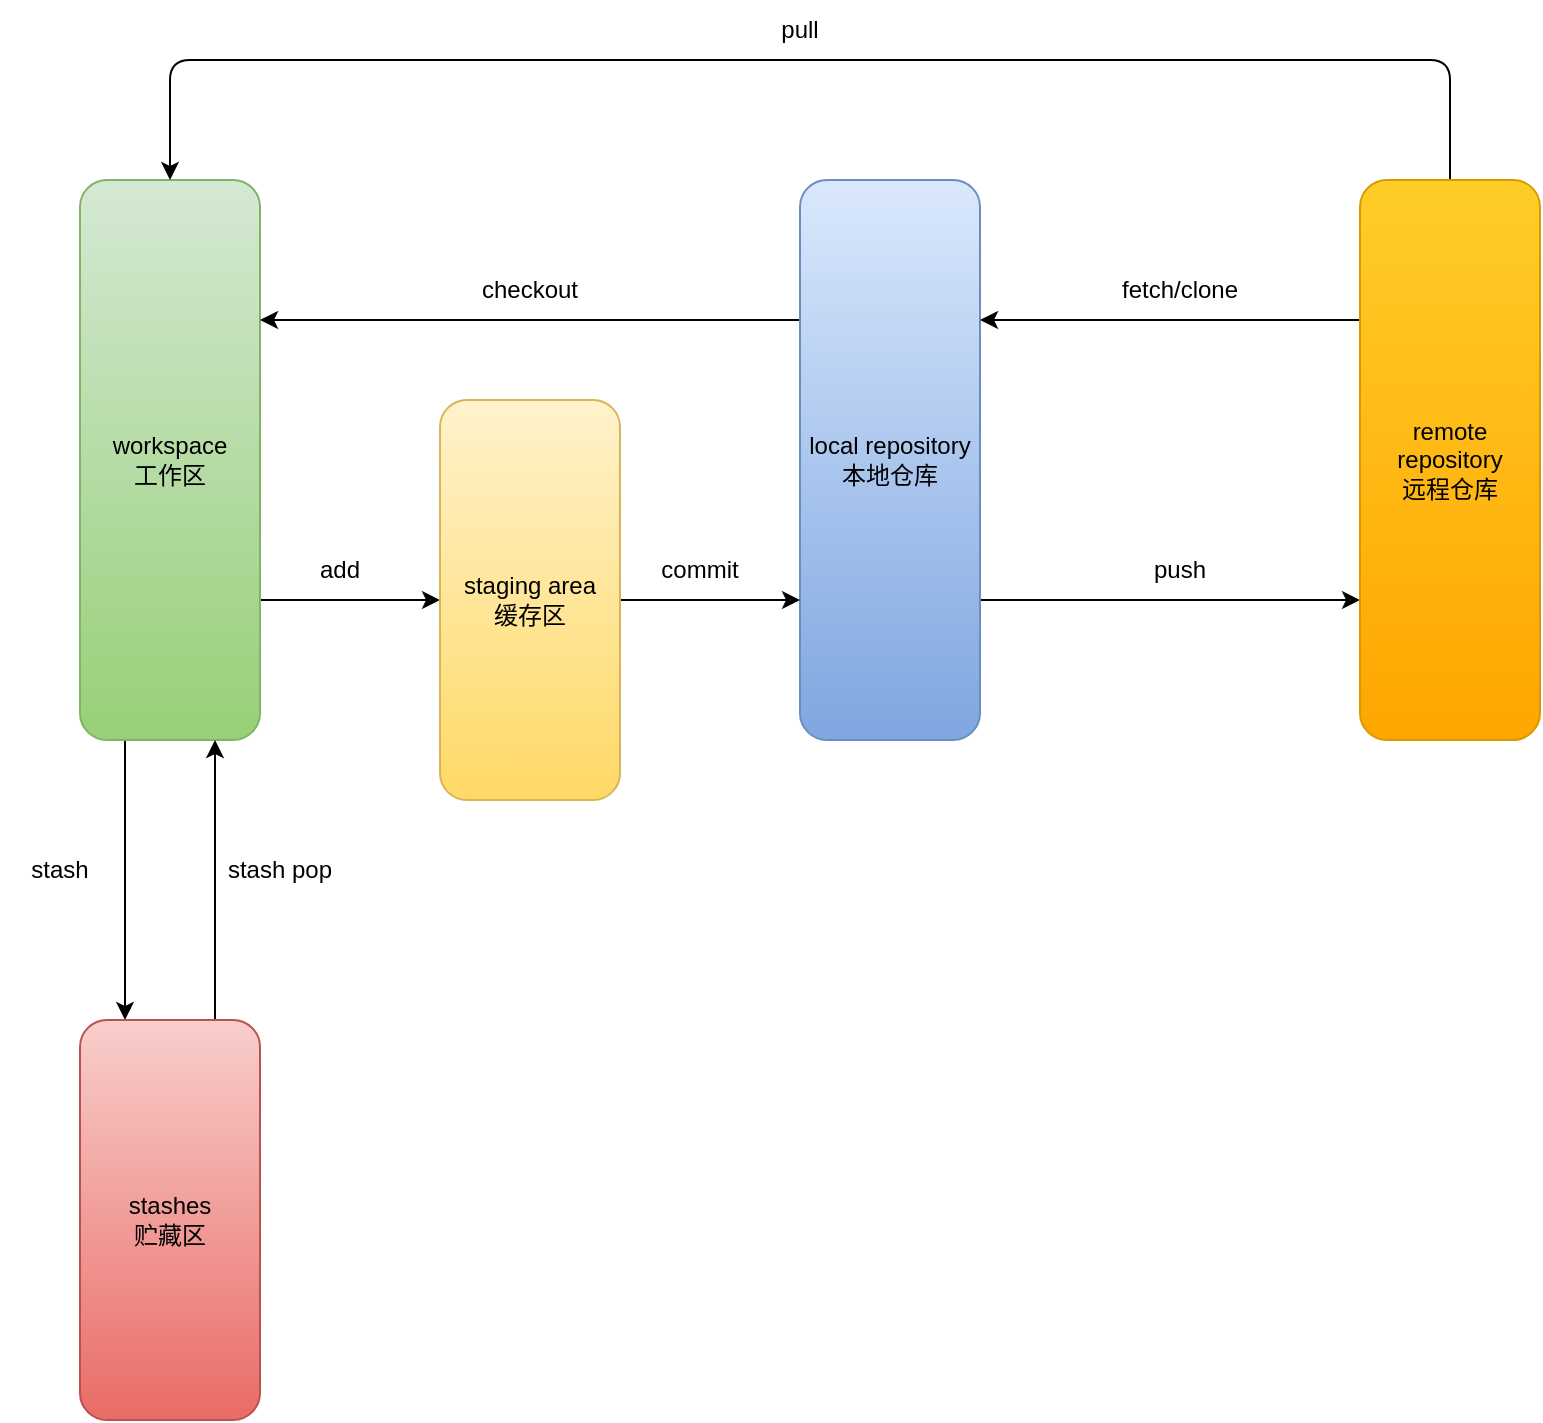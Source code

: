 <mxfile version="20.8.13" type="device"><diagram name="第 1 页" id="ByXZaF-jFukmSwenKE4_"><mxGraphModel dx="1387" dy="796" grid="1" gridSize="10" guides="1" tooltips="1" connect="1" arrows="1" fold="1" page="1" pageScale="1" pageWidth="827" pageHeight="1169" math="0" shadow="0"><root><mxCell id="0"/><mxCell id="1" parent="0"/><mxCell id="fH-uefzBKEL2Ob6mqnrD-27" style="edgeStyle=orthogonalEdgeStyle;rounded=1;orthogonalLoop=1;jettySize=auto;html=1;exitX=1;exitY=0.75;exitDx=0;exitDy=0;" edge="1" parent="1" source="fH-uefzBKEL2Ob6mqnrD-11" target="fH-uefzBKEL2Ob6mqnrD-13"><mxGeometry relative="1" as="geometry"/></mxCell><mxCell id="fH-uefzBKEL2Ob6mqnrD-37" style="edgeStyle=orthogonalEdgeStyle;rounded=1;orthogonalLoop=1;jettySize=auto;html=1;exitX=0.25;exitY=1;exitDx=0;exitDy=0;entryX=0.25;entryY=0;entryDx=0;entryDy=0;" edge="1" parent="1" source="fH-uefzBKEL2Ob6mqnrD-11" target="fH-uefzBKEL2Ob6mqnrD-36"><mxGeometry relative="1" as="geometry"/></mxCell><mxCell id="fH-uefzBKEL2Ob6mqnrD-11" value="workspace&lt;br&gt;工作区" style="rounded=1;whiteSpace=wrap;html=1;fillColor=#d5e8d4;strokeColor=#82b366;gradientColor=#97d077;" vertex="1" parent="1"><mxGeometry x="40" y="220" width="90" height="280" as="geometry"/></mxCell><mxCell id="fH-uefzBKEL2Ob6mqnrD-22" style="edgeStyle=orthogonalEdgeStyle;rounded=1;orthogonalLoop=1;jettySize=auto;html=1;exitX=1;exitY=0.75;exitDx=0;exitDy=0;entryX=0;entryY=0.75;entryDx=0;entryDy=0;" edge="1" parent="1" source="fH-uefzBKEL2Ob6mqnrD-12" target="fH-uefzBKEL2Ob6mqnrD-19"><mxGeometry relative="1" as="geometry"/></mxCell><mxCell id="fH-uefzBKEL2Ob6mqnrD-24" style="edgeStyle=orthogonalEdgeStyle;rounded=1;orthogonalLoop=1;jettySize=auto;html=1;exitX=0;exitY=0.25;exitDx=0;exitDy=0;entryX=1;entryY=0.25;entryDx=0;entryDy=0;" edge="1" parent="1" source="fH-uefzBKEL2Ob6mqnrD-12" target="fH-uefzBKEL2Ob6mqnrD-11"><mxGeometry relative="1" as="geometry"/></mxCell><mxCell id="fH-uefzBKEL2Ob6mqnrD-12" value="local repository&lt;br&gt;本地仓库" style="rounded=1;whiteSpace=wrap;html=1;fillColor=#dae8fc;strokeColor=#6c8ebf;gradientColor=#7ea6e0;" vertex="1" parent="1"><mxGeometry x="400" y="220" width="90" height="280" as="geometry"/></mxCell><mxCell id="fH-uefzBKEL2Ob6mqnrD-28" style="edgeStyle=orthogonalEdgeStyle;rounded=1;orthogonalLoop=1;jettySize=auto;html=1;exitX=1;exitY=0.5;exitDx=0;exitDy=0;entryX=0;entryY=0.75;entryDx=0;entryDy=0;" edge="1" parent="1" source="fH-uefzBKEL2Ob6mqnrD-13" target="fH-uefzBKEL2Ob6mqnrD-12"><mxGeometry relative="1" as="geometry"/></mxCell><mxCell id="fH-uefzBKEL2Ob6mqnrD-13" value="staging area&lt;br&gt;缓存区" style="rounded=1;whiteSpace=wrap;html=1;fillColor=#fff2cc;strokeColor=#d6b656;gradientColor=#ffd966;" vertex="1" parent="1"><mxGeometry x="220" y="330" width="90" height="200" as="geometry"/></mxCell><mxCell id="fH-uefzBKEL2Ob6mqnrD-23" style="edgeStyle=orthogonalEdgeStyle;rounded=1;orthogonalLoop=1;jettySize=auto;html=1;exitX=0;exitY=0.25;exitDx=0;exitDy=0;entryX=1;entryY=0.25;entryDx=0;entryDy=0;" edge="1" parent="1" source="fH-uefzBKEL2Ob6mqnrD-19" target="fH-uefzBKEL2Ob6mqnrD-12"><mxGeometry relative="1" as="geometry"/></mxCell><mxCell id="fH-uefzBKEL2Ob6mqnrD-25" style="edgeStyle=orthogonalEdgeStyle;rounded=1;orthogonalLoop=1;jettySize=auto;html=1;exitX=0.5;exitY=0;exitDx=0;exitDy=0;entryX=0.5;entryY=0;entryDx=0;entryDy=0;" edge="1" parent="1" source="fH-uefzBKEL2Ob6mqnrD-19" target="fH-uefzBKEL2Ob6mqnrD-11"><mxGeometry relative="1" as="geometry"><Array as="points"><mxPoint x="725" y="160"/><mxPoint x="85" y="160"/></Array></mxGeometry></mxCell><mxCell id="fH-uefzBKEL2Ob6mqnrD-19" value="remote repository&lt;br&gt;远程仓库" style="rounded=1;whiteSpace=wrap;html=1;fillColor=#ffcd28;strokeColor=#d79b00;gradientColor=#ffa500;" vertex="1" parent="1"><mxGeometry x="680" y="220" width="90" height="280" as="geometry"/></mxCell><mxCell id="fH-uefzBKEL2Ob6mqnrD-29" value="add" style="text;html=1;strokeColor=none;fillColor=none;align=center;verticalAlign=middle;whiteSpace=wrap;rounded=0;" vertex="1" parent="1"><mxGeometry x="140" y="400" width="60" height="30" as="geometry"/></mxCell><mxCell id="fH-uefzBKEL2Ob6mqnrD-31" value="commit" style="text;html=1;strokeColor=none;fillColor=none;align=center;verticalAlign=middle;whiteSpace=wrap;rounded=0;" vertex="1" parent="1"><mxGeometry x="320" y="400" width="60" height="30" as="geometry"/></mxCell><mxCell id="fH-uefzBKEL2Ob6mqnrD-32" value="push" style="text;html=1;strokeColor=none;fillColor=none;align=center;verticalAlign=middle;whiteSpace=wrap;rounded=0;" vertex="1" parent="1"><mxGeometry x="560" y="400" width="60" height="30" as="geometry"/></mxCell><mxCell id="fH-uefzBKEL2Ob6mqnrD-33" value="fetch/clone" style="text;html=1;strokeColor=none;fillColor=none;align=center;verticalAlign=middle;whiteSpace=wrap;rounded=0;" vertex="1" parent="1"><mxGeometry x="560" y="260" width="60" height="30" as="geometry"/></mxCell><mxCell id="fH-uefzBKEL2Ob6mqnrD-34" value="checkout" style="text;html=1;strokeColor=none;fillColor=none;align=center;verticalAlign=middle;whiteSpace=wrap;rounded=0;" vertex="1" parent="1"><mxGeometry x="235" y="260" width="60" height="30" as="geometry"/></mxCell><mxCell id="fH-uefzBKEL2Ob6mqnrD-35" value="pull" style="text;html=1;strokeColor=none;fillColor=none;align=center;verticalAlign=middle;whiteSpace=wrap;rounded=0;" vertex="1" parent="1"><mxGeometry x="370" y="130" width="60" height="30" as="geometry"/></mxCell><mxCell id="fH-uefzBKEL2Ob6mqnrD-38" style="edgeStyle=orthogonalEdgeStyle;rounded=1;orthogonalLoop=1;jettySize=auto;html=1;exitX=0.75;exitY=0;exitDx=0;exitDy=0;entryX=0.75;entryY=1;entryDx=0;entryDy=0;" edge="1" parent="1" source="fH-uefzBKEL2Ob6mqnrD-36" target="fH-uefzBKEL2Ob6mqnrD-11"><mxGeometry relative="1" as="geometry"/></mxCell><mxCell id="fH-uefzBKEL2Ob6mqnrD-36" value="stashes&lt;br&gt;贮藏区" style="rounded=1;whiteSpace=wrap;html=1;fillColor=#f8cecc;gradientColor=#ea6b66;strokeColor=#b85450;" vertex="1" parent="1"><mxGeometry x="40" y="640" width="90" height="200" as="geometry"/></mxCell><mxCell id="fH-uefzBKEL2Ob6mqnrD-39" value="stash" style="text;html=1;strokeColor=none;fillColor=none;align=center;verticalAlign=middle;whiteSpace=wrap;rounded=0;" vertex="1" parent="1"><mxGeometry y="550" width="60" height="30" as="geometry"/></mxCell><mxCell id="fH-uefzBKEL2Ob6mqnrD-40" value="stash pop" style="text;html=1;strokeColor=none;fillColor=none;align=center;verticalAlign=middle;whiteSpace=wrap;rounded=0;" vertex="1" parent="1"><mxGeometry x="110" y="550" width="60" height="30" as="geometry"/></mxCell></root></mxGraphModel></diagram></mxfile>